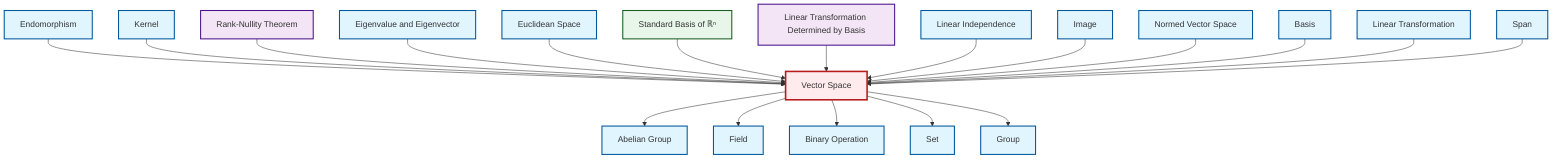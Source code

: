 graph TD
    classDef definition fill:#e1f5fe,stroke:#01579b,stroke-width:2px
    classDef theorem fill:#f3e5f5,stroke:#4a148c,stroke-width:2px
    classDef axiom fill:#fff3e0,stroke:#e65100,stroke-width:2px
    classDef example fill:#e8f5e9,stroke:#1b5e20,stroke-width:2px
    classDef current fill:#ffebee,stroke:#b71c1c,stroke-width:3px
    def-vector-space["Vector Space"]:::definition
    def-endomorphism["Endomorphism"]:::definition
    def-abelian-group["Abelian Group"]:::definition
    def-binary-operation["Binary Operation"]:::definition
    def-kernel["Kernel"]:::definition
    def-basis["Basis"]:::definition
    thm-linear-transformation-basis["Linear Transformation Determined by Basis"]:::theorem
    thm-rank-nullity["Rank-Nullity Theorem"]:::theorem
    def-field["Field"]:::definition
    def-euclidean-space["Euclidean Space"]:::definition
    def-set["Set"]:::definition
    def-span["Span"]:::definition
    def-linear-independence["Linear Independence"]:::definition
    def-image["Image"]:::definition
    def-group["Group"]:::definition
    def-normed-vector-space["Normed Vector Space"]:::definition
    ex-standard-basis-rn["Standard Basis of ℝⁿ"]:::example
    def-eigenvalue-eigenvector["Eigenvalue and Eigenvector"]:::definition
    def-linear-transformation["Linear Transformation"]:::definition
    def-endomorphism --> def-vector-space
    def-kernel --> def-vector-space
    def-vector-space --> def-abelian-group
    def-vector-space --> def-field
    thm-rank-nullity --> def-vector-space
    def-eigenvalue-eigenvector --> def-vector-space
    def-euclidean-space --> def-vector-space
    ex-standard-basis-rn --> def-vector-space
    thm-linear-transformation-basis --> def-vector-space
    def-linear-independence --> def-vector-space
    def-image --> def-vector-space
    def-vector-space --> def-binary-operation
    def-normed-vector-space --> def-vector-space
    def-vector-space --> def-set
    def-basis --> def-vector-space
    def-vector-space --> def-group
    def-linear-transformation --> def-vector-space
    def-span --> def-vector-space
    class def-vector-space current